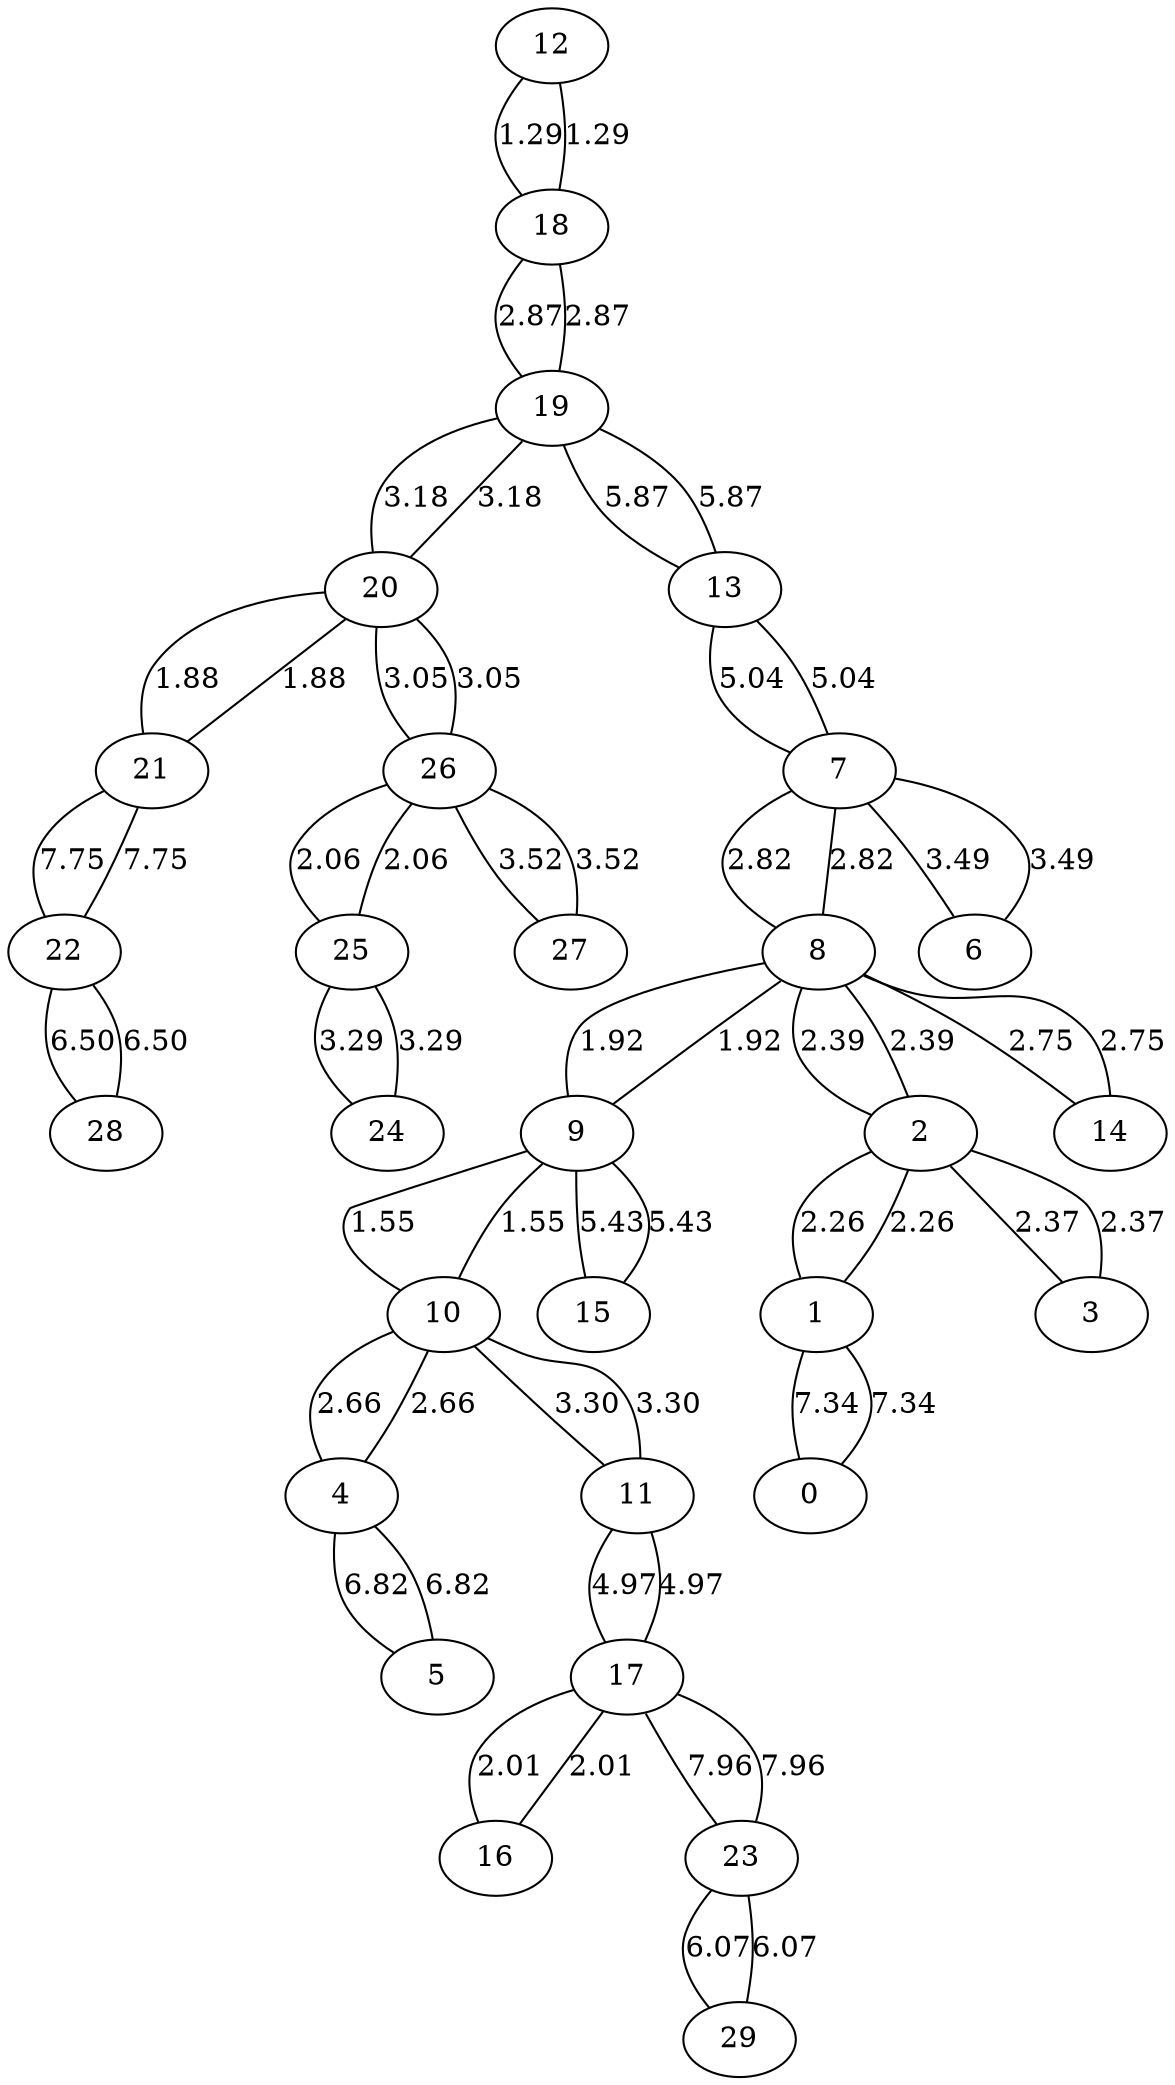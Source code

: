 graph sample {
12 -- 18 [label=1.29];
18 -- 12 [label=1.29];
9 -- 10 [label=1.55];
10 -- 9 [label=1.55];
20 -- 21 [label=1.88];
21 -- 20 [label=1.88];
8 -- 9 [label=1.92];
9 -- 8 [label=1.92];
16 -- 17 [label=2.01];
17 -- 16 [label=2.01];
25 -- 26 [label=2.06];
26 -- 25 [label=2.06];
1 -- 2 [label=2.26];
2 -- 1 [label=2.26];
2 -- 3 [label=2.37];
3 -- 2 [label=2.37];
2 -- 8 [label=2.39];
8 -- 2 [label=2.39];
4 -- 10 [label=2.66];
10 -- 4 [label=2.66];
8 -- 14 [label=2.75];
14 -- 8 [label=2.75];
7 -- 8 [label=2.82];
8 -- 7 [label=2.82];
18 -- 19 [label=2.87];
19 -- 18 [label=2.87];
20 -- 26 [label=3.05];
26 -- 20 [label=3.05];
19 -- 20 [label=3.18];
20 -- 19 [label=3.18];
24 -- 25 [label=3.29];
25 -- 24 [label=3.29];
10 -- 11 [label=3.30];
11 -- 10 [label=3.30];
6 -- 7 [label=3.49];
7 -- 6 [label=3.49];
26 -- 27 [label=3.52];
27 -- 26 [label=3.52];
11 -- 17 [label=4.97];
17 -- 11 [label=4.97];
7 -- 13 [label=5.04];
13 -- 7 [label=5.04];
9 -- 15 [label=5.43];
15 -- 9 [label=5.43];
13 -- 19 [label=5.87];
19 -- 13 [label=5.87];
23 -- 29 [label=6.07];
29 -- 23 [label=6.07];
22 -- 28 [label=6.50];
28 -- 22 [label=6.50];
4 -- 5 [label=6.82];
5 -- 4 [label=6.82];
0 -- 1 [label=7.34];
1 -- 0 [label=7.34];
21 -- 22 [label=7.75];
22 -- 21 [label=7.75];
17 -- 23 [label=7.96];
23 -- 17 [label=7.96];
}